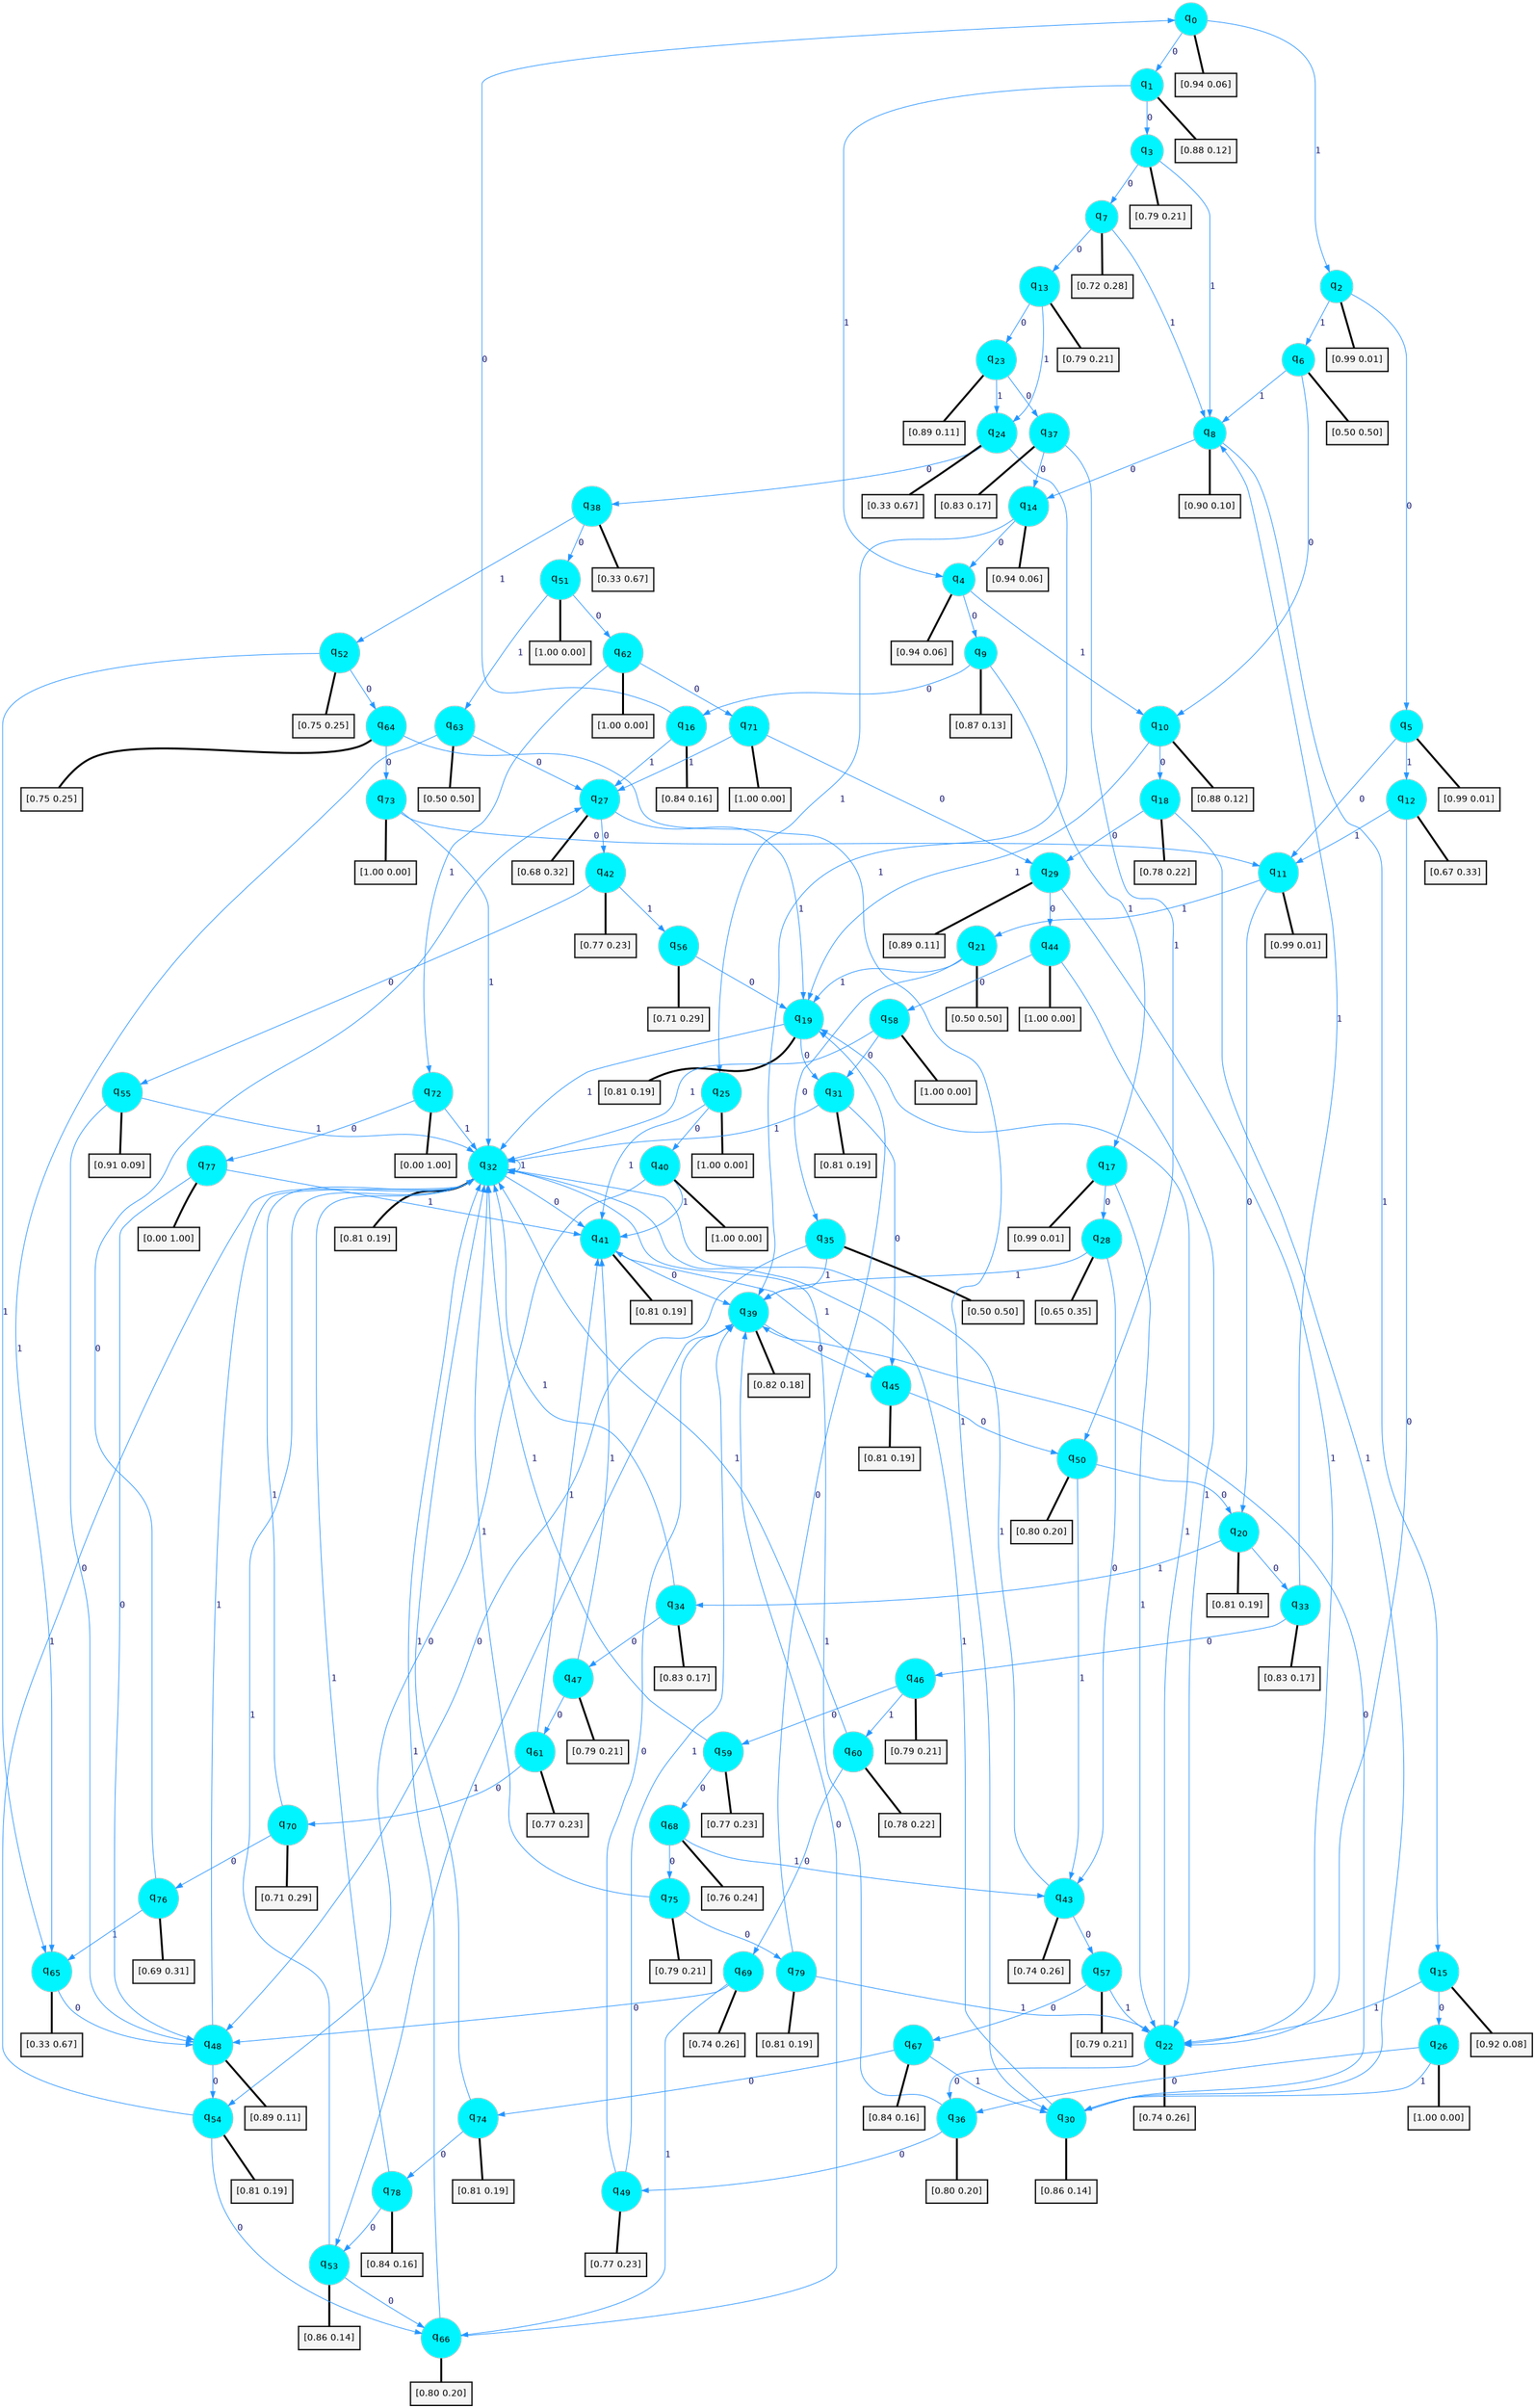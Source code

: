 digraph G {
graph [
bgcolor=transparent, dpi=300, rankdir=TD, size="40,25"];
node [
color=gray, fillcolor=turquoise1, fontcolor=black, fontname=Helvetica, fontsize=16, fontweight=bold, shape=circle, style=filled];
edge [
arrowsize=1, color=dodgerblue1, fontcolor=midnightblue, fontname=courier, fontweight=bold, penwidth=1, style=solid, weight=20];
0[label=<q<SUB>0</SUB>>];
1[label=<q<SUB>1</SUB>>];
2[label=<q<SUB>2</SUB>>];
3[label=<q<SUB>3</SUB>>];
4[label=<q<SUB>4</SUB>>];
5[label=<q<SUB>5</SUB>>];
6[label=<q<SUB>6</SUB>>];
7[label=<q<SUB>7</SUB>>];
8[label=<q<SUB>8</SUB>>];
9[label=<q<SUB>9</SUB>>];
10[label=<q<SUB>10</SUB>>];
11[label=<q<SUB>11</SUB>>];
12[label=<q<SUB>12</SUB>>];
13[label=<q<SUB>13</SUB>>];
14[label=<q<SUB>14</SUB>>];
15[label=<q<SUB>15</SUB>>];
16[label=<q<SUB>16</SUB>>];
17[label=<q<SUB>17</SUB>>];
18[label=<q<SUB>18</SUB>>];
19[label=<q<SUB>19</SUB>>];
20[label=<q<SUB>20</SUB>>];
21[label=<q<SUB>21</SUB>>];
22[label=<q<SUB>22</SUB>>];
23[label=<q<SUB>23</SUB>>];
24[label=<q<SUB>24</SUB>>];
25[label=<q<SUB>25</SUB>>];
26[label=<q<SUB>26</SUB>>];
27[label=<q<SUB>27</SUB>>];
28[label=<q<SUB>28</SUB>>];
29[label=<q<SUB>29</SUB>>];
30[label=<q<SUB>30</SUB>>];
31[label=<q<SUB>31</SUB>>];
32[label=<q<SUB>32</SUB>>];
33[label=<q<SUB>33</SUB>>];
34[label=<q<SUB>34</SUB>>];
35[label=<q<SUB>35</SUB>>];
36[label=<q<SUB>36</SUB>>];
37[label=<q<SUB>37</SUB>>];
38[label=<q<SUB>38</SUB>>];
39[label=<q<SUB>39</SUB>>];
40[label=<q<SUB>40</SUB>>];
41[label=<q<SUB>41</SUB>>];
42[label=<q<SUB>42</SUB>>];
43[label=<q<SUB>43</SUB>>];
44[label=<q<SUB>44</SUB>>];
45[label=<q<SUB>45</SUB>>];
46[label=<q<SUB>46</SUB>>];
47[label=<q<SUB>47</SUB>>];
48[label=<q<SUB>48</SUB>>];
49[label=<q<SUB>49</SUB>>];
50[label=<q<SUB>50</SUB>>];
51[label=<q<SUB>51</SUB>>];
52[label=<q<SUB>52</SUB>>];
53[label=<q<SUB>53</SUB>>];
54[label=<q<SUB>54</SUB>>];
55[label=<q<SUB>55</SUB>>];
56[label=<q<SUB>56</SUB>>];
57[label=<q<SUB>57</SUB>>];
58[label=<q<SUB>58</SUB>>];
59[label=<q<SUB>59</SUB>>];
60[label=<q<SUB>60</SUB>>];
61[label=<q<SUB>61</SUB>>];
62[label=<q<SUB>62</SUB>>];
63[label=<q<SUB>63</SUB>>];
64[label=<q<SUB>64</SUB>>];
65[label=<q<SUB>65</SUB>>];
66[label=<q<SUB>66</SUB>>];
67[label=<q<SUB>67</SUB>>];
68[label=<q<SUB>68</SUB>>];
69[label=<q<SUB>69</SUB>>];
70[label=<q<SUB>70</SUB>>];
71[label=<q<SUB>71</SUB>>];
72[label=<q<SUB>72</SUB>>];
73[label=<q<SUB>73</SUB>>];
74[label=<q<SUB>74</SUB>>];
75[label=<q<SUB>75</SUB>>];
76[label=<q<SUB>76</SUB>>];
77[label=<q<SUB>77</SUB>>];
78[label=<q<SUB>78</SUB>>];
79[label=<q<SUB>79</SUB>>];
80[label="[0.94 0.06]", shape=box,fontcolor=black, fontname=Helvetica, fontsize=14, penwidth=2, fillcolor=whitesmoke,color=black];
81[label="[0.88 0.12]", shape=box,fontcolor=black, fontname=Helvetica, fontsize=14, penwidth=2, fillcolor=whitesmoke,color=black];
82[label="[0.99 0.01]", shape=box,fontcolor=black, fontname=Helvetica, fontsize=14, penwidth=2, fillcolor=whitesmoke,color=black];
83[label="[0.79 0.21]", shape=box,fontcolor=black, fontname=Helvetica, fontsize=14, penwidth=2, fillcolor=whitesmoke,color=black];
84[label="[0.94 0.06]", shape=box,fontcolor=black, fontname=Helvetica, fontsize=14, penwidth=2, fillcolor=whitesmoke,color=black];
85[label="[0.99 0.01]", shape=box,fontcolor=black, fontname=Helvetica, fontsize=14, penwidth=2, fillcolor=whitesmoke,color=black];
86[label="[0.50 0.50]", shape=box,fontcolor=black, fontname=Helvetica, fontsize=14, penwidth=2, fillcolor=whitesmoke,color=black];
87[label="[0.72 0.28]", shape=box,fontcolor=black, fontname=Helvetica, fontsize=14, penwidth=2, fillcolor=whitesmoke,color=black];
88[label="[0.90 0.10]", shape=box,fontcolor=black, fontname=Helvetica, fontsize=14, penwidth=2, fillcolor=whitesmoke,color=black];
89[label="[0.87 0.13]", shape=box,fontcolor=black, fontname=Helvetica, fontsize=14, penwidth=2, fillcolor=whitesmoke,color=black];
90[label="[0.88 0.12]", shape=box,fontcolor=black, fontname=Helvetica, fontsize=14, penwidth=2, fillcolor=whitesmoke,color=black];
91[label="[0.99 0.01]", shape=box,fontcolor=black, fontname=Helvetica, fontsize=14, penwidth=2, fillcolor=whitesmoke,color=black];
92[label="[0.67 0.33]", shape=box,fontcolor=black, fontname=Helvetica, fontsize=14, penwidth=2, fillcolor=whitesmoke,color=black];
93[label="[0.79 0.21]", shape=box,fontcolor=black, fontname=Helvetica, fontsize=14, penwidth=2, fillcolor=whitesmoke,color=black];
94[label="[0.94 0.06]", shape=box,fontcolor=black, fontname=Helvetica, fontsize=14, penwidth=2, fillcolor=whitesmoke,color=black];
95[label="[0.92 0.08]", shape=box,fontcolor=black, fontname=Helvetica, fontsize=14, penwidth=2, fillcolor=whitesmoke,color=black];
96[label="[0.84 0.16]", shape=box,fontcolor=black, fontname=Helvetica, fontsize=14, penwidth=2, fillcolor=whitesmoke,color=black];
97[label="[0.99 0.01]", shape=box,fontcolor=black, fontname=Helvetica, fontsize=14, penwidth=2, fillcolor=whitesmoke,color=black];
98[label="[0.78 0.22]", shape=box,fontcolor=black, fontname=Helvetica, fontsize=14, penwidth=2, fillcolor=whitesmoke,color=black];
99[label="[0.81 0.19]", shape=box,fontcolor=black, fontname=Helvetica, fontsize=14, penwidth=2, fillcolor=whitesmoke,color=black];
100[label="[0.81 0.19]", shape=box,fontcolor=black, fontname=Helvetica, fontsize=14, penwidth=2, fillcolor=whitesmoke,color=black];
101[label="[0.50 0.50]", shape=box,fontcolor=black, fontname=Helvetica, fontsize=14, penwidth=2, fillcolor=whitesmoke,color=black];
102[label="[0.74 0.26]", shape=box,fontcolor=black, fontname=Helvetica, fontsize=14, penwidth=2, fillcolor=whitesmoke,color=black];
103[label="[0.89 0.11]", shape=box,fontcolor=black, fontname=Helvetica, fontsize=14, penwidth=2, fillcolor=whitesmoke,color=black];
104[label="[0.33 0.67]", shape=box,fontcolor=black, fontname=Helvetica, fontsize=14, penwidth=2, fillcolor=whitesmoke,color=black];
105[label="[1.00 0.00]", shape=box,fontcolor=black, fontname=Helvetica, fontsize=14, penwidth=2, fillcolor=whitesmoke,color=black];
106[label="[1.00 0.00]", shape=box,fontcolor=black, fontname=Helvetica, fontsize=14, penwidth=2, fillcolor=whitesmoke,color=black];
107[label="[0.68 0.32]", shape=box,fontcolor=black, fontname=Helvetica, fontsize=14, penwidth=2, fillcolor=whitesmoke,color=black];
108[label="[0.65 0.35]", shape=box,fontcolor=black, fontname=Helvetica, fontsize=14, penwidth=2, fillcolor=whitesmoke,color=black];
109[label="[0.89 0.11]", shape=box,fontcolor=black, fontname=Helvetica, fontsize=14, penwidth=2, fillcolor=whitesmoke,color=black];
110[label="[0.86 0.14]", shape=box,fontcolor=black, fontname=Helvetica, fontsize=14, penwidth=2, fillcolor=whitesmoke,color=black];
111[label="[0.81 0.19]", shape=box,fontcolor=black, fontname=Helvetica, fontsize=14, penwidth=2, fillcolor=whitesmoke,color=black];
112[label="[0.81 0.19]", shape=box,fontcolor=black, fontname=Helvetica, fontsize=14, penwidth=2, fillcolor=whitesmoke,color=black];
113[label="[0.83 0.17]", shape=box,fontcolor=black, fontname=Helvetica, fontsize=14, penwidth=2, fillcolor=whitesmoke,color=black];
114[label="[0.83 0.17]", shape=box,fontcolor=black, fontname=Helvetica, fontsize=14, penwidth=2, fillcolor=whitesmoke,color=black];
115[label="[0.50 0.50]", shape=box,fontcolor=black, fontname=Helvetica, fontsize=14, penwidth=2, fillcolor=whitesmoke,color=black];
116[label="[0.80 0.20]", shape=box,fontcolor=black, fontname=Helvetica, fontsize=14, penwidth=2, fillcolor=whitesmoke,color=black];
117[label="[0.83 0.17]", shape=box,fontcolor=black, fontname=Helvetica, fontsize=14, penwidth=2, fillcolor=whitesmoke,color=black];
118[label="[0.33 0.67]", shape=box,fontcolor=black, fontname=Helvetica, fontsize=14, penwidth=2, fillcolor=whitesmoke,color=black];
119[label="[0.82 0.18]", shape=box,fontcolor=black, fontname=Helvetica, fontsize=14, penwidth=2, fillcolor=whitesmoke,color=black];
120[label="[1.00 0.00]", shape=box,fontcolor=black, fontname=Helvetica, fontsize=14, penwidth=2, fillcolor=whitesmoke,color=black];
121[label="[0.81 0.19]", shape=box,fontcolor=black, fontname=Helvetica, fontsize=14, penwidth=2, fillcolor=whitesmoke,color=black];
122[label="[0.77 0.23]", shape=box,fontcolor=black, fontname=Helvetica, fontsize=14, penwidth=2, fillcolor=whitesmoke,color=black];
123[label="[0.74 0.26]", shape=box,fontcolor=black, fontname=Helvetica, fontsize=14, penwidth=2, fillcolor=whitesmoke,color=black];
124[label="[1.00 0.00]", shape=box,fontcolor=black, fontname=Helvetica, fontsize=14, penwidth=2, fillcolor=whitesmoke,color=black];
125[label="[0.81 0.19]", shape=box,fontcolor=black, fontname=Helvetica, fontsize=14, penwidth=2, fillcolor=whitesmoke,color=black];
126[label="[0.79 0.21]", shape=box,fontcolor=black, fontname=Helvetica, fontsize=14, penwidth=2, fillcolor=whitesmoke,color=black];
127[label="[0.79 0.21]", shape=box,fontcolor=black, fontname=Helvetica, fontsize=14, penwidth=2, fillcolor=whitesmoke,color=black];
128[label="[0.89 0.11]", shape=box,fontcolor=black, fontname=Helvetica, fontsize=14, penwidth=2, fillcolor=whitesmoke,color=black];
129[label="[0.77 0.23]", shape=box,fontcolor=black, fontname=Helvetica, fontsize=14, penwidth=2, fillcolor=whitesmoke,color=black];
130[label="[0.80 0.20]", shape=box,fontcolor=black, fontname=Helvetica, fontsize=14, penwidth=2, fillcolor=whitesmoke,color=black];
131[label="[1.00 0.00]", shape=box,fontcolor=black, fontname=Helvetica, fontsize=14, penwidth=2, fillcolor=whitesmoke,color=black];
132[label="[0.75 0.25]", shape=box,fontcolor=black, fontname=Helvetica, fontsize=14, penwidth=2, fillcolor=whitesmoke,color=black];
133[label="[0.86 0.14]", shape=box,fontcolor=black, fontname=Helvetica, fontsize=14, penwidth=2, fillcolor=whitesmoke,color=black];
134[label="[0.81 0.19]", shape=box,fontcolor=black, fontname=Helvetica, fontsize=14, penwidth=2, fillcolor=whitesmoke,color=black];
135[label="[0.91 0.09]", shape=box,fontcolor=black, fontname=Helvetica, fontsize=14, penwidth=2, fillcolor=whitesmoke,color=black];
136[label="[0.71 0.29]", shape=box,fontcolor=black, fontname=Helvetica, fontsize=14, penwidth=2, fillcolor=whitesmoke,color=black];
137[label="[0.79 0.21]", shape=box,fontcolor=black, fontname=Helvetica, fontsize=14, penwidth=2, fillcolor=whitesmoke,color=black];
138[label="[1.00 0.00]", shape=box,fontcolor=black, fontname=Helvetica, fontsize=14, penwidth=2, fillcolor=whitesmoke,color=black];
139[label="[0.77 0.23]", shape=box,fontcolor=black, fontname=Helvetica, fontsize=14, penwidth=2, fillcolor=whitesmoke,color=black];
140[label="[0.78 0.22]", shape=box,fontcolor=black, fontname=Helvetica, fontsize=14, penwidth=2, fillcolor=whitesmoke,color=black];
141[label="[0.77 0.23]", shape=box,fontcolor=black, fontname=Helvetica, fontsize=14, penwidth=2, fillcolor=whitesmoke,color=black];
142[label="[1.00 0.00]", shape=box,fontcolor=black, fontname=Helvetica, fontsize=14, penwidth=2, fillcolor=whitesmoke,color=black];
143[label="[0.50 0.50]", shape=box,fontcolor=black, fontname=Helvetica, fontsize=14, penwidth=2, fillcolor=whitesmoke,color=black];
144[label="[0.75 0.25]", shape=box,fontcolor=black, fontname=Helvetica, fontsize=14, penwidth=2, fillcolor=whitesmoke,color=black];
145[label="[0.33 0.67]", shape=box,fontcolor=black, fontname=Helvetica, fontsize=14, penwidth=2, fillcolor=whitesmoke,color=black];
146[label="[0.80 0.20]", shape=box,fontcolor=black, fontname=Helvetica, fontsize=14, penwidth=2, fillcolor=whitesmoke,color=black];
147[label="[0.84 0.16]", shape=box,fontcolor=black, fontname=Helvetica, fontsize=14, penwidth=2, fillcolor=whitesmoke,color=black];
148[label="[0.76 0.24]", shape=box,fontcolor=black, fontname=Helvetica, fontsize=14, penwidth=2, fillcolor=whitesmoke,color=black];
149[label="[0.74 0.26]", shape=box,fontcolor=black, fontname=Helvetica, fontsize=14, penwidth=2, fillcolor=whitesmoke,color=black];
150[label="[0.71 0.29]", shape=box,fontcolor=black, fontname=Helvetica, fontsize=14, penwidth=2, fillcolor=whitesmoke,color=black];
151[label="[1.00 0.00]", shape=box,fontcolor=black, fontname=Helvetica, fontsize=14, penwidth=2, fillcolor=whitesmoke,color=black];
152[label="[0.00 1.00]", shape=box,fontcolor=black, fontname=Helvetica, fontsize=14, penwidth=2, fillcolor=whitesmoke,color=black];
153[label="[1.00 0.00]", shape=box,fontcolor=black, fontname=Helvetica, fontsize=14, penwidth=2, fillcolor=whitesmoke,color=black];
154[label="[0.81 0.19]", shape=box,fontcolor=black, fontname=Helvetica, fontsize=14, penwidth=2, fillcolor=whitesmoke,color=black];
155[label="[0.79 0.21]", shape=box,fontcolor=black, fontname=Helvetica, fontsize=14, penwidth=2, fillcolor=whitesmoke,color=black];
156[label="[0.69 0.31]", shape=box,fontcolor=black, fontname=Helvetica, fontsize=14, penwidth=2, fillcolor=whitesmoke,color=black];
157[label="[0.00 1.00]", shape=box,fontcolor=black, fontname=Helvetica, fontsize=14, penwidth=2, fillcolor=whitesmoke,color=black];
158[label="[0.84 0.16]", shape=box,fontcolor=black, fontname=Helvetica, fontsize=14, penwidth=2, fillcolor=whitesmoke,color=black];
159[label="[0.81 0.19]", shape=box,fontcolor=black, fontname=Helvetica, fontsize=14, penwidth=2, fillcolor=whitesmoke,color=black];
0->1 [label=0];
0->2 [label=1];
0->80 [arrowhead=none, penwidth=3,color=black];
1->3 [label=0];
1->4 [label=1];
1->81 [arrowhead=none, penwidth=3,color=black];
2->5 [label=0];
2->6 [label=1];
2->82 [arrowhead=none, penwidth=3,color=black];
3->7 [label=0];
3->8 [label=1];
3->83 [arrowhead=none, penwidth=3,color=black];
4->9 [label=0];
4->10 [label=1];
4->84 [arrowhead=none, penwidth=3,color=black];
5->11 [label=0];
5->12 [label=1];
5->85 [arrowhead=none, penwidth=3,color=black];
6->10 [label=0];
6->8 [label=1];
6->86 [arrowhead=none, penwidth=3,color=black];
7->13 [label=0];
7->8 [label=1];
7->87 [arrowhead=none, penwidth=3,color=black];
8->14 [label=0];
8->15 [label=1];
8->88 [arrowhead=none, penwidth=3,color=black];
9->16 [label=0];
9->17 [label=1];
9->89 [arrowhead=none, penwidth=3,color=black];
10->18 [label=0];
10->19 [label=1];
10->90 [arrowhead=none, penwidth=3,color=black];
11->20 [label=0];
11->21 [label=1];
11->91 [arrowhead=none, penwidth=3,color=black];
12->22 [label=0];
12->11 [label=1];
12->92 [arrowhead=none, penwidth=3,color=black];
13->23 [label=0];
13->24 [label=1];
13->93 [arrowhead=none, penwidth=3,color=black];
14->4 [label=0];
14->25 [label=1];
14->94 [arrowhead=none, penwidth=3,color=black];
15->26 [label=0];
15->22 [label=1];
15->95 [arrowhead=none, penwidth=3,color=black];
16->0 [label=0];
16->27 [label=1];
16->96 [arrowhead=none, penwidth=3,color=black];
17->28 [label=0];
17->22 [label=1];
17->97 [arrowhead=none, penwidth=3,color=black];
18->29 [label=0];
18->30 [label=1];
18->98 [arrowhead=none, penwidth=3,color=black];
19->31 [label=0];
19->32 [label=1];
19->99 [arrowhead=none, penwidth=3,color=black];
20->33 [label=0];
20->34 [label=1];
20->100 [arrowhead=none, penwidth=3,color=black];
21->35 [label=0];
21->19 [label=1];
21->101 [arrowhead=none, penwidth=3,color=black];
22->36 [label=0];
22->19 [label=1];
22->102 [arrowhead=none, penwidth=3,color=black];
23->37 [label=0];
23->24 [label=1];
23->103 [arrowhead=none, penwidth=3,color=black];
24->38 [label=0];
24->39 [label=1];
24->104 [arrowhead=none, penwidth=3,color=black];
25->40 [label=0];
25->41 [label=1];
25->105 [arrowhead=none, penwidth=3,color=black];
26->36 [label=0];
26->30 [label=1];
26->106 [arrowhead=none, penwidth=3,color=black];
27->42 [label=0];
27->19 [label=1];
27->107 [arrowhead=none, penwidth=3,color=black];
28->43 [label=0];
28->39 [label=1];
28->108 [arrowhead=none, penwidth=3,color=black];
29->44 [label=0];
29->22 [label=1];
29->109 [arrowhead=none, penwidth=3,color=black];
30->39 [label=0];
30->32 [label=1];
30->110 [arrowhead=none, penwidth=3,color=black];
31->45 [label=0];
31->32 [label=1];
31->111 [arrowhead=none, penwidth=3,color=black];
32->41 [label=0];
32->32 [label=1];
32->112 [arrowhead=none, penwidth=3,color=black];
33->46 [label=0];
33->8 [label=1];
33->113 [arrowhead=none, penwidth=3,color=black];
34->47 [label=0];
34->32 [label=1];
34->114 [arrowhead=none, penwidth=3,color=black];
35->48 [label=0];
35->39 [label=1];
35->115 [arrowhead=none, penwidth=3,color=black];
36->49 [label=0];
36->32 [label=1];
36->116 [arrowhead=none, penwidth=3,color=black];
37->14 [label=0];
37->50 [label=1];
37->117 [arrowhead=none, penwidth=3,color=black];
38->51 [label=0];
38->52 [label=1];
38->118 [arrowhead=none, penwidth=3,color=black];
39->45 [label=0];
39->53 [label=1];
39->119 [arrowhead=none, penwidth=3,color=black];
40->54 [label=0];
40->41 [label=1];
40->120 [arrowhead=none, penwidth=3,color=black];
41->39 [label=0];
41->121 [arrowhead=none, penwidth=3,color=black];
42->55 [label=0];
42->56 [label=1];
42->122 [arrowhead=none, penwidth=3,color=black];
43->57 [label=0];
43->32 [label=1];
43->123 [arrowhead=none, penwidth=3,color=black];
44->58 [label=0];
44->22 [label=1];
44->124 [arrowhead=none, penwidth=3,color=black];
45->50 [label=0];
45->41 [label=1];
45->125 [arrowhead=none, penwidth=3,color=black];
46->59 [label=0];
46->60 [label=1];
46->126 [arrowhead=none, penwidth=3,color=black];
47->61 [label=0];
47->41 [label=1];
47->127 [arrowhead=none, penwidth=3,color=black];
48->54 [label=0];
48->32 [label=1];
48->128 [arrowhead=none, penwidth=3,color=black];
49->39 [label=0];
49->39 [label=1];
49->129 [arrowhead=none, penwidth=3,color=black];
50->20 [label=0];
50->43 [label=1];
50->130 [arrowhead=none, penwidth=3,color=black];
51->62 [label=0];
51->63 [label=1];
51->131 [arrowhead=none, penwidth=3,color=black];
52->64 [label=0];
52->65 [label=1];
52->132 [arrowhead=none, penwidth=3,color=black];
53->66 [label=0];
53->32 [label=1];
53->133 [arrowhead=none, penwidth=3,color=black];
54->66 [label=0];
54->32 [label=1];
54->134 [arrowhead=none, penwidth=3,color=black];
55->48 [label=0];
55->32 [label=1];
55->135 [arrowhead=none, penwidth=3,color=black];
56->19 [label=0];
56->136 [arrowhead=none, penwidth=3,color=black];
57->67 [label=0];
57->22 [label=1];
57->137 [arrowhead=none, penwidth=3,color=black];
58->31 [label=0];
58->32 [label=1];
58->138 [arrowhead=none, penwidth=3,color=black];
59->68 [label=0];
59->32 [label=1];
59->139 [arrowhead=none, penwidth=3,color=black];
60->69 [label=0];
60->32 [label=1];
60->140 [arrowhead=none, penwidth=3,color=black];
61->70 [label=0];
61->41 [label=1];
61->141 [arrowhead=none, penwidth=3,color=black];
62->71 [label=0];
62->72 [label=1];
62->142 [arrowhead=none, penwidth=3,color=black];
63->27 [label=0];
63->65 [label=1];
63->143 [arrowhead=none, penwidth=3,color=black];
64->73 [label=0];
64->30 [label=1];
64->144 [arrowhead=none, penwidth=3,color=black];
65->48 [label=0];
65->145 [arrowhead=none, penwidth=3,color=black];
66->39 [label=0];
66->32 [label=1];
66->146 [arrowhead=none, penwidth=3,color=black];
67->74 [label=0];
67->30 [label=1];
67->147 [arrowhead=none, penwidth=3,color=black];
68->75 [label=0];
68->43 [label=1];
68->148 [arrowhead=none, penwidth=3,color=black];
69->48 [label=0];
69->66 [label=1];
69->149 [arrowhead=none, penwidth=3,color=black];
70->76 [label=0];
70->32 [label=1];
70->150 [arrowhead=none, penwidth=3,color=black];
71->29 [label=0];
71->27 [label=1];
71->151 [arrowhead=none, penwidth=3,color=black];
72->77 [label=0];
72->32 [label=1];
72->152 [arrowhead=none, penwidth=3,color=black];
73->11 [label=0];
73->32 [label=1];
73->153 [arrowhead=none, penwidth=3,color=black];
74->78 [label=0];
74->32 [label=1];
74->154 [arrowhead=none, penwidth=3,color=black];
75->79 [label=0];
75->32 [label=1];
75->155 [arrowhead=none, penwidth=3,color=black];
76->27 [label=0];
76->65 [label=1];
76->156 [arrowhead=none, penwidth=3,color=black];
77->48 [label=0];
77->41 [label=1];
77->157 [arrowhead=none, penwidth=3,color=black];
78->53 [label=0];
78->32 [label=1];
78->158 [arrowhead=none, penwidth=3,color=black];
79->19 [label=0];
79->22 [label=1];
79->159 [arrowhead=none, penwidth=3,color=black];
}
